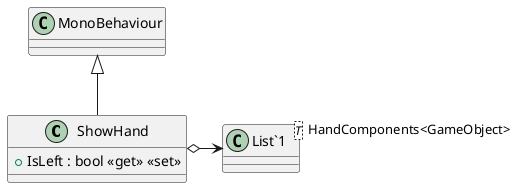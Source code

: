 @startuml
class ShowHand {
    + IsLeft : bool <<get>> <<set>>
}
class "List`1"<T> {
}
MonoBehaviour <|-- ShowHand
ShowHand o-> "HandComponents<GameObject>" "List`1"
@enduml
